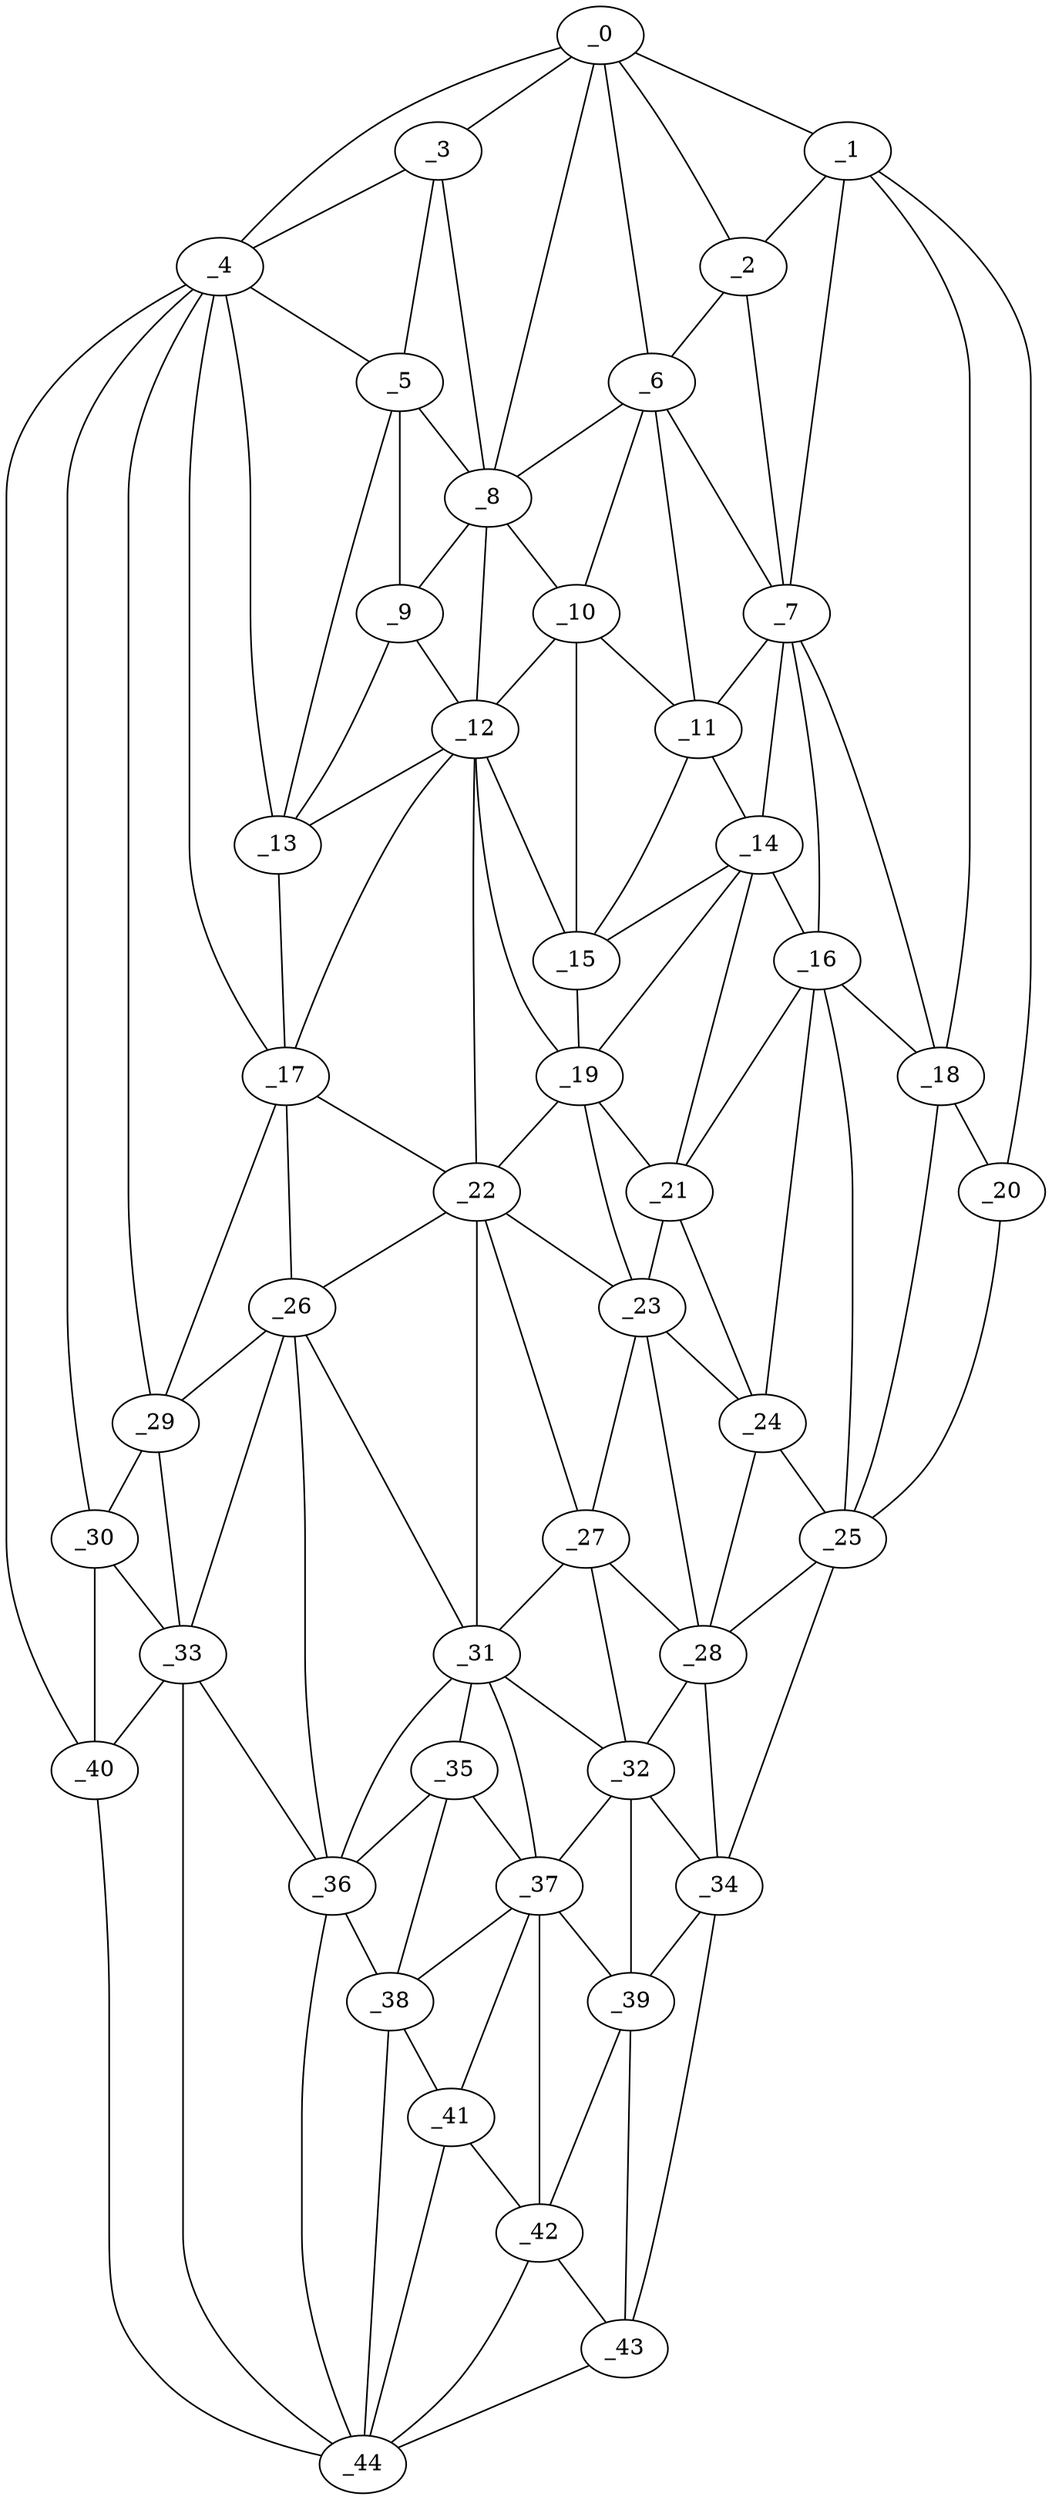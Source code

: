 graph "obj29__320.gxl" {
	_0	 [x=11,
		y=42];
	_1	 [x=23,
		y=105];
	_0 -- _1	 [valence=1];
	_2	 [x=25,
		y=88];
	_0 -- _2	 [valence=1];
	_3	 [x=29,
		y=31];
	_0 -- _3	 [valence=1];
	_4	 [x=34,
		y=17];
	_0 -- _4	 [valence=1];
	_6	 [x=46,
		y=74];
	_0 -- _6	 [valence=2];
	_8	 [x=51,
		y=53];
	_0 -- _8	 [valence=1];
	_1 -- _2	 [valence=1];
	_7	 [x=49,
		y=85];
	_1 -- _7	 [valence=2];
	_18	 [x=69,
		y=102];
	_1 -- _18	 [valence=1];
	_20	 [x=74,
		y=108];
	_1 -- _20	 [valence=1];
	_2 -- _6	 [valence=2];
	_2 -- _7	 [valence=2];
	_3 -- _4	 [valence=1];
	_5	 [x=38,
		y=31];
	_3 -- _5	 [valence=2];
	_3 -- _8	 [valence=2];
	_4 -- _5	 [valence=2];
	_13	 [x=63,
		y=33];
	_4 -- _13	 [valence=2];
	_17	 [x=69,
		y=32];
	_4 -- _17	 [valence=2];
	_29	 [x=94,
		y=31];
	_4 -- _29	 [valence=2];
	_30	 [x=99,
		y=30];
	_4 -- _30	 [valence=2];
	_40	 [x=117,
		y=33];
	_4 -- _40	 [valence=1];
	_5 -- _8	 [valence=1];
	_9	 [x=54,
		y=40];
	_5 -- _9	 [valence=1];
	_5 -- _13	 [valence=1];
	_6 -- _7	 [valence=1];
	_6 -- _8	 [valence=1];
	_10	 [x=54,
		y=70];
	_6 -- _10	 [valence=2];
	_11	 [x=54,
		y=78];
	_6 -- _11	 [valence=2];
	_7 -- _11	 [valence=2];
	_14	 [x=63,
		y=85];
	_7 -- _14	 [valence=2];
	_16	 [x=68,
		y=97];
	_7 -- _16	 [valence=2];
	_7 -- _18	 [valence=2];
	_8 -- _9	 [valence=2];
	_8 -- _10	 [valence=2];
	_12	 [x=60,
		y=46];
	_8 -- _12	 [valence=2];
	_9 -- _12	 [valence=1];
	_9 -- _13	 [valence=2];
	_10 -- _11	 [valence=2];
	_10 -- _12	 [valence=1];
	_15	 [x=65,
		y=75];
	_10 -- _15	 [valence=2];
	_11 -- _14	 [valence=1];
	_11 -- _15	 [valence=2];
	_12 -- _13	 [valence=2];
	_12 -- _15	 [valence=2];
	_12 -- _17	 [valence=2];
	_19	 [x=71,
		y=75];
	_12 -- _19	 [valence=1];
	_22	 [x=79,
		y=46];
	_12 -- _22	 [valence=1];
	_13 -- _17	 [valence=2];
	_14 -- _15	 [valence=1];
	_14 -- _16	 [valence=2];
	_14 -- _19	 [valence=2];
	_21	 [x=75,
		y=86];
	_14 -- _21	 [valence=2];
	_15 -- _19	 [valence=2];
	_16 -- _18	 [valence=1];
	_16 -- _21	 [valence=2];
	_24	 [x=82,
		y=86];
	_16 -- _24	 [valence=2];
	_25	 [x=84,
		y=107];
	_16 -- _25	 [valence=1];
	_17 -- _22	 [valence=2];
	_26	 [x=85,
		y=41];
	_17 -- _26	 [valence=2];
	_17 -- _29	 [valence=2];
	_18 -- _20	 [valence=1];
	_18 -- _25	 [valence=2];
	_19 -- _21	 [valence=1];
	_19 -- _22	 [valence=2];
	_23	 [x=82,
		y=73];
	_19 -- _23	 [valence=2];
	_20 -- _25	 [valence=1];
	_21 -- _23	 [valence=2];
	_21 -- _24	 [valence=2];
	_22 -- _23	 [valence=2];
	_22 -- _26	 [valence=2];
	_27	 [x=92,
		y=72];
	_22 -- _27	 [valence=2];
	_31	 [x=99,
		y=70];
	_22 -- _31	 [valence=2];
	_23 -- _24	 [valence=1];
	_23 -- _27	 [valence=1];
	_28	 [x=92,
		y=82];
	_23 -- _28	 [valence=2];
	_24 -- _25	 [valence=2];
	_24 -- _28	 [valence=2];
	_25 -- _28	 [valence=1];
	_34	 [x=106,
		y=103];
	_25 -- _34	 [valence=1];
	_26 -- _29	 [valence=2];
	_26 -- _31	 [valence=2];
	_33	 [x=105,
		y=38];
	_26 -- _33	 [valence=2];
	_36	 [x=112,
		y=60];
	_26 -- _36	 [valence=2];
	_27 -- _28	 [valence=2];
	_27 -- _31	 [valence=2];
	_32	 [x=99,
		y=81];
	_27 -- _32	 [valence=2];
	_28 -- _32	 [valence=2];
	_28 -- _34	 [valence=1];
	_29 -- _30	 [valence=2];
	_29 -- _33	 [valence=1];
	_30 -- _33	 [valence=2];
	_30 -- _40	 [valence=2];
	_31 -- _32	 [valence=1];
	_35	 [x=109,
		y=67];
	_31 -- _35	 [valence=2];
	_31 -- _36	 [valence=2];
	_37	 [x=113,
		y=77];
	_31 -- _37	 [valence=2];
	_32 -- _34	 [valence=2];
	_32 -- _37	 [valence=2];
	_39	 [x=116,
		y=86];
	_32 -- _39	 [valence=1];
	_33 -- _36	 [valence=1];
	_33 -- _40	 [valence=2];
	_44	 [x=123,
		y=50];
	_33 -- _44	 [valence=2];
	_34 -- _39	 [valence=2];
	_43	 [x=121,
		y=92];
	_34 -- _43	 [valence=1];
	_35 -- _36	 [valence=1];
	_35 -- _37	 [valence=1];
	_38	 [x=115,
		y=68];
	_35 -- _38	 [valence=2];
	_36 -- _38	 [valence=2];
	_36 -- _44	 [valence=2];
	_37 -- _38	 [valence=1];
	_37 -- _39	 [valence=1];
	_41	 [x=119,
		y=74];
	_37 -- _41	 [valence=2];
	_42	 [x=121,
		y=83];
	_37 -- _42	 [valence=2];
	_38 -- _41	 [valence=2];
	_38 -- _44	 [valence=2];
	_39 -- _42	 [valence=2];
	_39 -- _43	 [valence=1];
	_40 -- _44	 [valence=1];
	_41 -- _42	 [valence=2];
	_41 -- _44	 [valence=2];
	_42 -- _43	 [valence=1];
	_42 -- _44	 [valence=2];
	_43 -- _44	 [valence=1];
}
